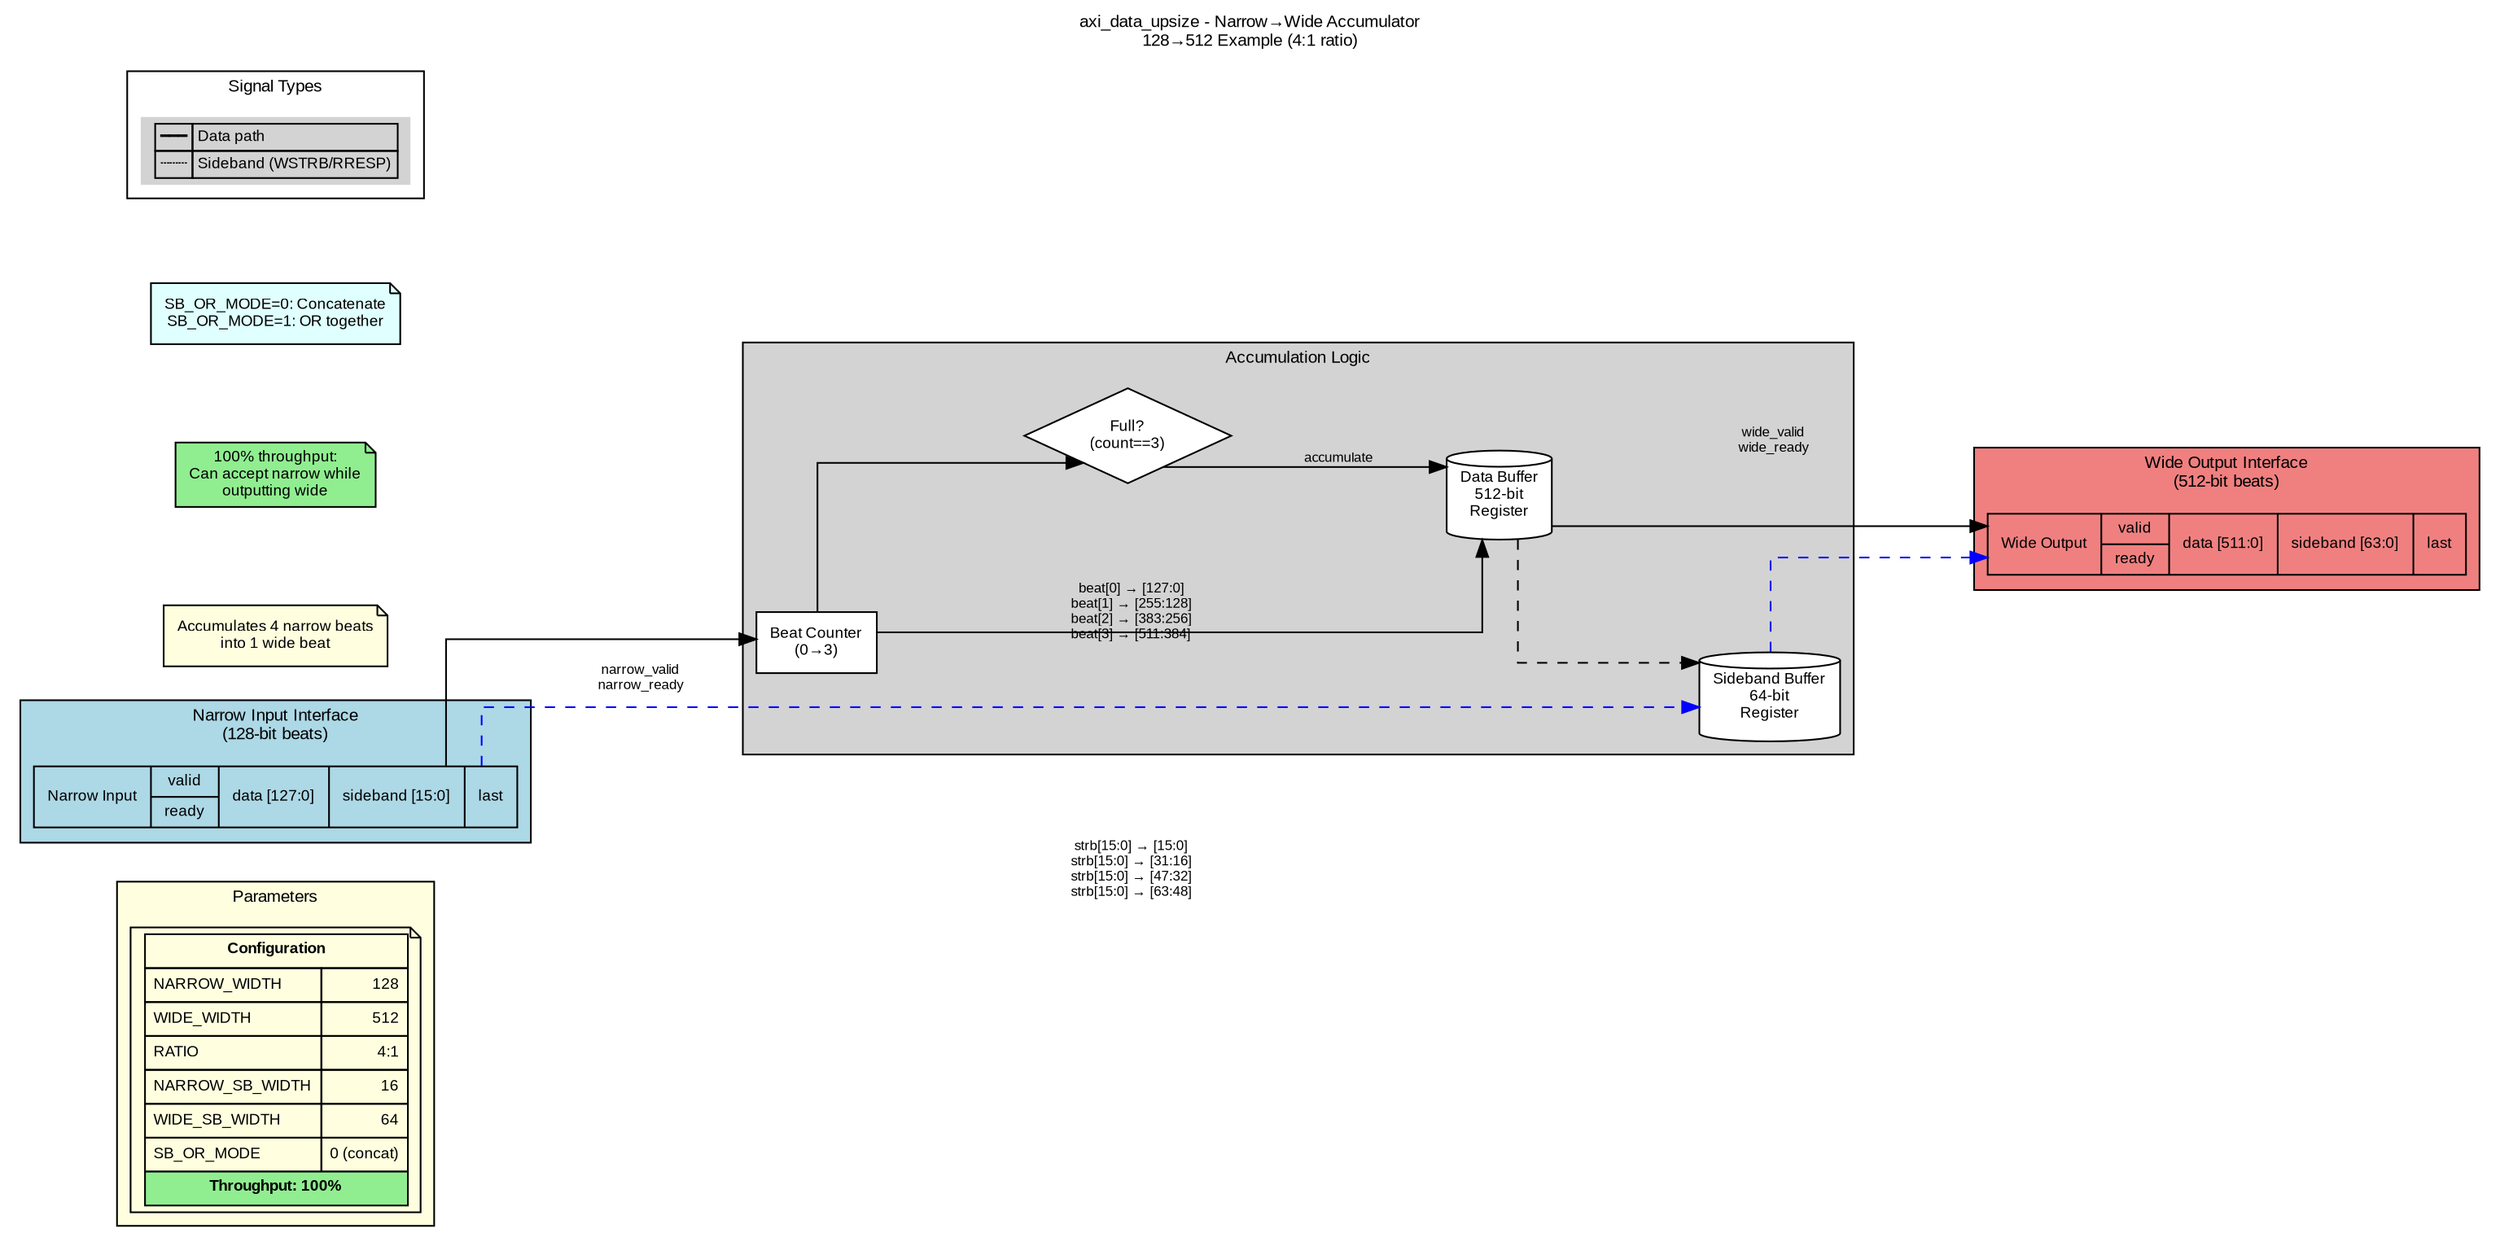 // Graphviz Block Diagram: axi_data_upsize
// Purpose: Narrow-to-Wide Data Width Converter (Accumulator)
// Module: axi_data_upsize.sv

digraph axi_data_upsize {
    rankdir=LR;
    newrank=true;
    splines=ortho;
    nodesep=0.8;
    ranksep=1.2;

    // Graph attributes
    graph [fontname="Arial", fontsize=10, label="axi_data_upsize - Narrow→Wide Accumulator\n128→512 Example (4:1 ratio)", labelloc=t];
    node [fontname="Arial", fontsize=9, shape=box, style=filled];
    edge [fontname="Arial", fontsize=8];

    // Module parameters
    subgraph cluster_params {
        label="Parameters";
        style=filled;
        fillcolor=lightyellow;

        params [shape=note, fillcolor=lightyellow, label=<
<TABLE BORDER="0" CELLBORDER="1" CELLSPACING="0" CELLPADDING="4">
<TR><TD COLSPAN="2"><B>Configuration</B></TD></TR>
<TR><TD ALIGN="LEFT">NARROW_WIDTH</TD><TD ALIGN="RIGHT">128</TD></TR>
<TR><TD ALIGN="LEFT">WIDE_WIDTH</TD><TD ALIGN="RIGHT">512</TD></TR>
<TR><TD ALIGN="LEFT">RATIO</TD><TD ALIGN="RIGHT">4:1</TD></TR>
<TR><TD ALIGN="LEFT">NARROW_SB_WIDTH</TD><TD ALIGN="RIGHT">16</TD></TR>
<TR><TD ALIGN="LEFT">WIDE_SB_WIDTH</TD><TD ALIGN="RIGHT">64</TD></TR>
<TR><TD ALIGN="LEFT">SB_OR_MODE</TD><TD ALIGN="RIGHT">0 (concat)</TD></TR>
<TR><TD COLSPAN="2" BGCOLOR="lightgreen"><B>Throughput: 100%</B></TD></TR>
</TABLE>>];
    }

    // Input interface
    subgraph cluster_input {
        label="Narrow Input Interface\n(128-bit beats)";
        style=filled;
        fillcolor=lightblue;

        input [shape=record, fillcolor=lightblue, label="{Narrow Input|{valid|ready}|{data [127:0]}|{sideband [15:0]}|{last}}"];
    }

    // Accumulator logic
    subgraph cluster_accumulator {
        label="Accumulation Logic";
        style=filled;
        fillcolor=lightgray;

        counter [shape=box, fillcolor=white, label="Beat Counter\n(0→3)"];
        buffer [shape=cylinder, fillcolor=white, label="Data Buffer\n512-bit\nRegister"];
        sb_buffer [shape=cylinder, fillcolor=white, label="Sideband Buffer\n64-bit\nRegister"];
        control [shape=diamond, fillcolor=white, label="Full?\n(count==3)"];

        counter -> control;
        control -> buffer [label="accumulate"];
        buffer -> sb_buffer [style=dashed];
    }

    // Output interface
    subgraph cluster_output {
        label="Wide Output Interface\n(512-bit beats)";
        style=filled;
        fillcolor=lightcoral;

        output [shape=record, fillcolor=lightcoral, label="{Wide Output|{valid|ready}|{data [511:0]}|{sideband [63:0]}|{last}}"];
    }

    // Data flow
    input -> counter [label="  narrow_valid\n  narrow_ready"];
    counter -> buffer [label="  beat[0] → [127:0]\n  beat[1] → [255:128]\n  beat[2] → [383:256]\n  beat[3] → [511:384]"];
    buffer -> output [label="  wide_valid\n  wide_ready"];

    // Sideband flow
    input -> sb_buffer [style=dashed, color=blue, label="  strb[15:0] → [15:0]\n  strb[15:0] → [31:16]\n  strb[15:0] → [47:32]\n  strb[15:0] → [63:48]"];
    sb_buffer -> output [style=dashed, color=blue];

    // Annotations
    note1 [shape=note, fillcolor=lightyellow, label="Accumulates 4 narrow beats\ninto 1 wide beat"];
    note2 [shape=note, fillcolor=lightgreen, label="100% throughput:\nCan accept narrow while\noutputting wide"];
    note3 [shape=note, fillcolor=lightcyan, label="SB_OR_MODE=0: Concatenate\nSB_OR_MODE=1: OR together"];

    // Legend
    subgraph cluster_legend {
        label="Signal Types";
        style=filled;
        fillcolor=white;

        legend [shape=plaintext, label=<
<TABLE BORDER="0" CELLBORDER="1" CELLSPACING="0" CELLPADDING="2">
<TR><TD>━━━</TD><TD ALIGN="LEFT">Data path</TD></TR>
<TR><TD>┄┄┄</TD><TD ALIGN="LEFT">Sideband (WSTRB/RRESP)</TD></TR>
</TABLE>>];
    }
}
